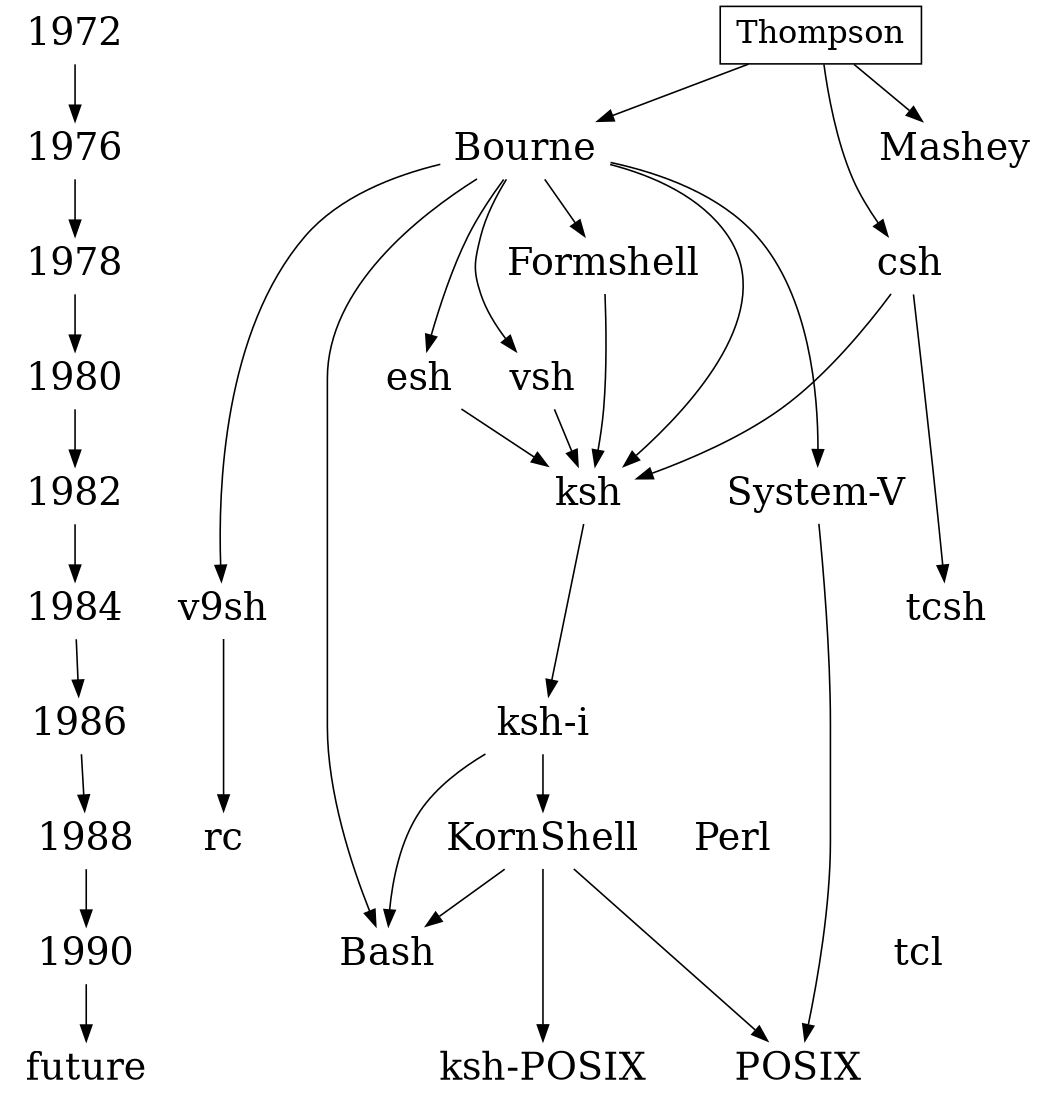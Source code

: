 digraph shells {
	graph [size="7,8"];
	node [label="\N", fontsize=24, shape=plaintext];
	graph [bb="0,0,561,700"];
	{
		graph [rank=same];
		graph [bb=""];
		edge [style=""];
		1976 [fontsize=24, shape=plaintext, pos="49,602", width="1.00", height="0.50"];
		Mashey [pos="203,602", width="1.36", height="0.50"];
		Bourne [pos="316,602", width="1.28", height="0.50"];
	}
	{
		graph [rank=same];
		graph [bb=""];
		edge [style=""];
		1978 [fontsize=24, shape=plaintext, pos="49,530", width="0.97", height="0.50"];
		Formshell [pos="279,530", width="1.64", height="0.50"];
		csh [pos="501,530", width="0.75", height="0.50"];
	}
	{
		graph [rank=same];
		graph [bb=""];
		edge [style=""];
		1980 [fontsize=24, shape=plaintext, pos="49,458", width="0.97", height="0.50"];
		esh [pos="391,458", width="0.75", height="0.50"];
		vsh [pos="218,458", width="0.75", height="0.50"];
	}
	{
		graph [rank=same];
		graph [bb=""];
		edge [style=""];
		1982 [fontsize=24, shape=plaintext, pos="49,386", width="0.97", height="0.50"];
		ksh [pos="324,386", width="0.75", height="0.50"];
		"System-V" [pos="446,386", width="1.61", height="0.50"];
	}
	{
		graph [rank=same];
		graph [bb=""];
		edge [style=""];
		1984 [fontsize=24, shape=plaintext, pos="49,314", width="1.00", height="0.50"];
		v9sh [pos="173,314", width="0.89", height="0.50"];
		tcsh [pos="532,314", width="0.81", height="0.50"];
	}
	{
		graph [rank=same];
		graph [bb=""];
		edge [style=""];
		1986 [fontsize=24, shape=plaintext, pos="50,242", width="0.97", height="0.50"];
		"ksh-i" [pos="311,242", width="0.92", height="0.50"];
	}
	{
		graph [rank=same];
		graph [bb=""];
		edge [style=""];
		1988 [fontsize=24, shape=plaintext, pos="50,170", width="0.97", height="0.50"];
		KornShell [pos="311,170", width="1.67", height="0.50"];
		Perl [pos="418,170", width="0.81", height="0.50"];
		rc [pos="168,170", width="0.75", height="0.50"];
	}
	{
		graph [rank=same];
		graph [bb=""];
		edge [style=""];
		1990 [fontsize=24, shape=plaintext, pos="50,98", width="1.00", height="0.50"];
		tcl [pos="530,98", width="0.75", height="0.50"];
		Bash [pos="223,98", width="0.94", height="0.50"];
	}
	{
		graph [rank=same];
		graph [bb=""];
		edge [style=""];
		future [fontsize=24, shape=plaintext, pos="50,26", width="1.39", height="0.50"];
		POSIX [pos="456,26", width="1.22", height="0.50"];
		"ksh-POSIX" [pos="311,26", width="1.81", height="0.50"];
	}
	1972 [pos="49,674", width="1.00", height="0.50"];
	Thompson [fontsize=20, shape=box, pos="316,674", width="1.75", height="0.50"];
	1972 -> 1976 [pos="e,49,620 49,656 49,648 49,639 49,630"];
	1976 -> 1978 [pos="e,49,548 49,584 49,576 49,567 49,558"];
	1978 -> 1980 [pos="e,49,476 49,512 49,504 49,495 49,486"];
	1980 -> 1982 [pos="e,49,404 49,440 49,432 49,423 49,414"];
	1982 -> 1984 [pos="e,49,332 49,368 49,360 49,351 49,342"];
	1984 -> 1986 [pos="e,50,260 49,296 50,288 50,279 50,270"];
	1986 -> 1988 [pos="e,50,188 50,224 50,216 50,207 50,198"];
	1988 -> 1990 [pos="e,50,116 50,152 50,144 50,135 50,126"];
	1990 -> future [pos="e,50,44 50,80 50,72 50,63 50,54"];
	Thompson -> Mashey [pos="e,231,620 287,656 273,647 254,635 239,625"];
	Thompson -> Bourne [pos="e,316,620 316,656 316,648 316,639 316,630"];
	Thompson -> csh [pos="e,478,548 339,656 373,630 433,583 471,554"];
	csh -> tcsh [pos="e,529,332 504,512 509,474 522,387 528,342"];
	Bourne -> ksh [pos="e,331,404 329,584 336,574 343,561 347,548 359,501 345,446 334,414"];
	Bourne -> esh [pos="e,393,476 345,584 358,575 372,562 380,548 390,528 393,503 393,484"];
	Bourne -> vsh [pos="e,211,476 270,585 245,574 219,561 211,548 200,529 203,503 208,484"];
	Bourne -> "System-V" [pos="e,444,404 362,590 377,580 383,568 397,548 424,506 437,448 442,413"];
	Bourne -> v9sh [pos="e,169,332 270,597 265,594 265,589 259,584 246,574 206,560 197,548 151,485 160,389 167,341"];
	v9sh -> rc [pos="e,169,188 172,296 171,271 170,226 169,197"];
	Bourne -> Bash [pos="e,189,110 270,597 262,592 261,589 253,584 219,563 202,573 173,548 136,516 113,506 113,458 113,458 113,458 113,242 113,201 108,18\
5 132,152 144,135 163,122 181,114"];
	"ksh-i" -> Bash [pos="e,223,116 279,224 265,215 251,203 242,188 230,169 225,143 224,124"];
	KornShell -> Bash [pos="e,245,116 289,152 278,143 264,132 252,122"];
	esh -> ksh [pos="e,341,404 374,440 366,431 356,421 347,411"];
	vsh -> ksh [pos="e,298,404 245,440 259,431 275,419 291,409"];
	Formshell -> ksh [pos="e,318,404 285,512 293,487 307,442 315,413"];
	csh -> ksh [pos="e,351,389 489,512 475,493 451,462 427,440 414,428 380,404 358,393"];
	KornShell -> POSIX [pos="e,438,44 329,152 355,126 402,79 431,50"];
	"System-V" -> POSIX [pos="e,460,44 452,368 461,341 475,288 475,242 475,242 475,242 475,170 475,129 468,82 462,53"];
	ksh -> "ksh-i" [pos="e,313,260 322,368 320,343 316,298 314,269"];
	"ksh-i" -> KornShell [pos="e,311,188 311,224 311,216 311,207 311,198"];
	KornShell -> "ksh-POSIX" [pos="e,311,44 311,152 311,127 311,82 311,53"];
	Bourne -> Formshell [pos="e,288,548 307,584 302,576 297,566 293,557"];
	1984 -> v9sh [style=invis, pos="e,141,314 85,314 101,314 116,314 132,314"];
	v9sh -> tcsh [style=invis, pos="e,503,314 205,314 301,314 398,314 494,314"];
	1988 -> rc [style=invis, pos="e,141,170 85,170 101,170 116,170 132,170"];
	rc -> KornShell [style=invis, pos="e,251,170 195,170 210,170 226,170 242,170"];
	Formshell -> csh [style=invis, pos="e,474,530 338,530 381,530 422,530 464,530"];
	KornShell -> Perl [style=invis, pos="e,389,170 371,170 374,170 376,170 379,170"];
}
